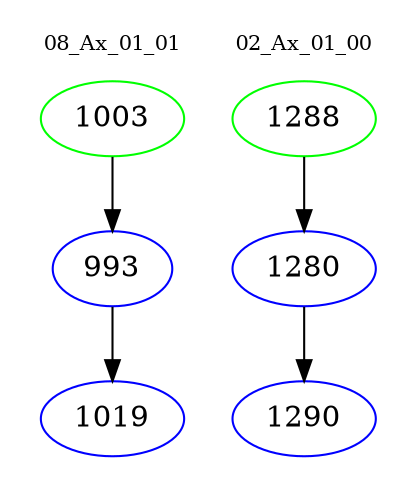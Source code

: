 digraph{
subgraph cluster_0 {
color = white
label = "08_Ax_01_01";
fontsize=10;
T0_1003 [label="1003", color="green"]
T0_1003 -> T0_993 [color="black"]
T0_993 [label="993", color="blue"]
T0_993 -> T0_1019 [color="black"]
T0_1019 [label="1019", color="blue"]
}
subgraph cluster_1 {
color = white
label = "02_Ax_01_00";
fontsize=10;
T1_1288 [label="1288", color="green"]
T1_1288 -> T1_1280 [color="black"]
T1_1280 [label="1280", color="blue"]
T1_1280 -> T1_1290 [color="black"]
T1_1290 [label="1290", color="blue"]
}
}
